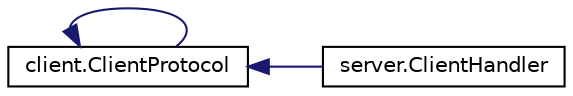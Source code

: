digraph "Graphical Class Hierarchy"
{
  edge [fontname="Helvetica",fontsize="10",labelfontname="Helvetica",labelfontsize="10"];
  node [fontname="Helvetica",fontsize="10",shape=record];
  rankdir="LR";
  Node0 [label="Protocol",height=0.2,width=0.4,color="grey75", fillcolor="white", style="filled"];
  Node0 -> Node0 [dir="back",color="midnightblue",fontsize="10",style="solid",fontname="Helvetica"];
  Node0 [label="client.ClientProtocol",height=0.2,width=0.4,color="black", fillcolor="white", style="filled",URL="$classclient_1_1ClientProtocol.html"];
  Node0 -> Node2 [dir="back",color="midnightblue",fontsize="10",style="solid",fontname="Helvetica"];
  Node2 [label="server.ClientHandler",height=0.2,width=0.4,color="black", fillcolor="white", style="filled",URL="$classserver_1_1ClientHandler.html"];
}
